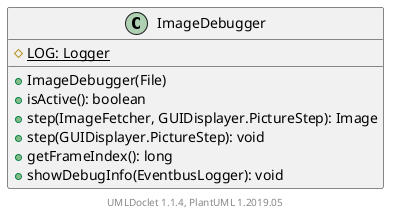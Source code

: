@startuml

    class ImageDebugger [[ImageDebugger.html]] {
        {static} #LOG: Logger
        +ImageDebugger(File)
        +isActive(): boolean
        +step(ImageFetcher, GUIDisplayer.PictureStep): Image
        +step(GUIDisplayer.PictureStep): void
        +getFrameIndex(): long
        +showDebugInfo(EventbusLogger): void
    }


    center footer UMLDoclet 1.1.4, PlantUML 1.2019.05
@enduml
